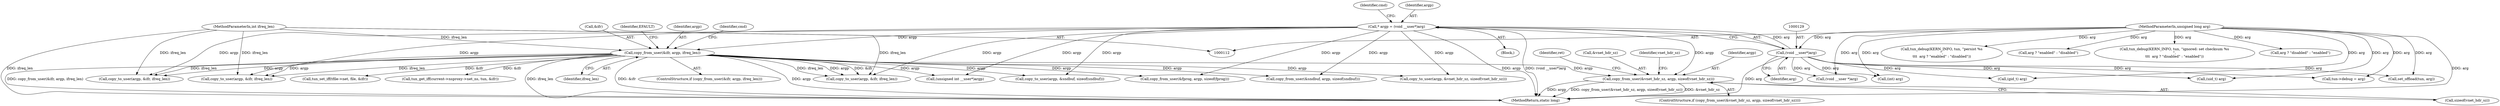 digraph "0_linux_a117dacde0288f3ec60b6e5bcedae8fa37ee0dfc@API" {
"1000539" [label="(Call,copy_from_user(&vnet_hdr_sz, argp, sizeof(vnet_hdr_sz)))"];
"1000126" [label="(Call,* argp = (void __user*)arg)"];
"1000128" [label="(Call,(void __user*)arg)"];
"1000115" [label="(MethodParameterIn,unsigned long arg)"];
"1000147" [label="(Call,copy_from_user(&ifr, argp, ifreq_len))"];
"1000116" [label="(MethodParameterIn,int ifreq_len)"];
"1000139" [label="(Identifier,cmd)"];
"1000325" [label="(Call,(gid_t) arg)"];
"1000497" [label="(Call,copy_from_user(&sndbuf, argp, sizeof(sndbuf)))"];
"1000388" [label="(Call,set_offload(tun, arg))"];
"1000126" [label="(Call,* argp = (void __user*)arg)"];
"1000413" [label="(Call,(void __user *)arg)"];
"1000128" [label="(Call,(void __user*)arg)"];
"1000526" [label="(Call,copy_to_user(argp, &vnet_hdr_sz, sizeof(vnet_hdr_sz)))"];
"1000362" [label="(Call,(int) arg)"];
"1000151" [label="(Identifier,ifreq_len)"];
"1000540" [label="(Call,&vnet_hdr_sz)"];
"1000130" [label="(Identifier,arg)"];
"1000205" [label="(Call,tun_set_iff(tfile->net, file, &ifr))"];
"1000553" [label="(Identifier,vnet_hdr_sz)"];
"1000117" [label="(Block,)"];
"1000295" [label="(Call,tun_debug(KERN_INFO, tun, \"persist %s\n\",\n\t\t\t  arg ? \"enabled\" : \"disabled\"))"];
"1000248" [label="(Call,tun_get_iff(current->nsproxy->net_ns, tun, &ifr))"];
"1000538" [label="(ControlStructure,if (copy_from_user(&vnet_hdr_sz, argp, sizeof(vnet_hdr_sz))))"];
"1000164" [label="(Identifier,cmd)"];
"1000589" [label="(Call,copy_from_user(&fprog, argp, sizeof(fprog)))"];
"1000216" [label="(Call,copy_to_user(argp, &ifr, ifreq_len))"];
"1000147" [label="(Call,copy_from_user(&ifr, argp, ifreq_len))"];
"1000542" [label="(Identifier,argp)"];
"1000309" [label="(Call,(uid_t) arg)"];
"1000148" [label="(Call,&ifr)"];
"1000299" [label="(Call,arg ? \"enabled\" : \"disabled\")"];
"1000146" [label="(ControlStructure,if (copy_from_user(&ifr, argp, ifreq_len)))"];
"1000178" [label="(Call,(unsigned int __user*)argp)"];
"1000539" [label="(Call,copy_from_user(&vnet_hdr_sz, argp, sizeof(vnet_hdr_sz)))"];
"1000127" [label="(Identifier,argp)"];
"1000116" [label="(MethodParameterIn,int ifreq_len)"];
"1000115" [label="(MethodParameterIn,unsigned long arg)"];
"1000272" [label="(Call,tun_debug(KERN_INFO, tun, \"ignored: set checksum %s\n\",\n\t\t\t  arg ? \"disabled\" : \"enabled\"))"];
"1000154" [label="(Identifier,EFAULT)"];
"1000547" [label="(Identifier,ret)"];
"1000261" [label="(Call,copy_to_user(argp, &ifr, ifreq_len))"];
"1000276" [label="(Call,arg ? \"disabled\" : \"enabled\")"];
"1000644" [label="(MethodReturn,static long)"];
"1000150" [label="(Identifier,argp)"];
"1000543" [label="(Call,sizeof(vnet_hdr_sz))"];
"1000484" [label="(Call,copy_to_user(argp, &sndbuf, sizeof(sndbuf)))"];
"1000442" [label="(Call,copy_to_user(argp, &ifr, ifreq_len))"];
"1000379" [label="(Call,tun->debug = arg)"];
"1000539" -> "1000538"  [label="AST: "];
"1000539" -> "1000543"  [label="CFG: "];
"1000540" -> "1000539"  [label="AST: "];
"1000542" -> "1000539"  [label="AST: "];
"1000543" -> "1000539"  [label="AST: "];
"1000547" -> "1000539"  [label="CFG: "];
"1000553" -> "1000539"  [label="CFG: "];
"1000539" -> "1000644"  [label="DDG: &vnet_hdr_sz"];
"1000539" -> "1000644"  [label="DDG: argp"];
"1000539" -> "1000644"  [label="DDG: copy_from_user(&vnet_hdr_sz, argp, sizeof(vnet_hdr_sz))"];
"1000126" -> "1000539"  [label="DDG: argp"];
"1000147" -> "1000539"  [label="DDG: argp"];
"1000126" -> "1000117"  [label="AST: "];
"1000126" -> "1000128"  [label="CFG: "];
"1000127" -> "1000126"  [label="AST: "];
"1000128" -> "1000126"  [label="AST: "];
"1000139" -> "1000126"  [label="CFG: "];
"1000126" -> "1000644"  [label="DDG: argp"];
"1000126" -> "1000644"  [label="DDG: (void __user*)arg"];
"1000128" -> "1000126"  [label="DDG: arg"];
"1000126" -> "1000147"  [label="DDG: argp"];
"1000126" -> "1000178"  [label="DDG: argp"];
"1000126" -> "1000216"  [label="DDG: argp"];
"1000126" -> "1000261"  [label="DDG: argp"];
"1000126" -> "1000442"  [label="DDG: argp"];
"1000126" -> "1000484"  [label="DDG: argp"];
"1000126" -> "1000497"  [label="DDG: argp"];
"1000126" -> "1000526"  [label="DDG: argp"];
"1000126" -> "1000589"  [label="DDG: argp"];
"1000128" -> "1000130"  [label="CFG: "];
"1000129" -> "1000128"  [label="AST: "];
"1000130" -> "1000128"  [label="AST: "];
"1000128" -> "1000644"  [label="DDG: arg"];
"1000115" -> "1000128"  [label="DDG: arg"];
"1000128" -> "1000309"  [label="DDG: arg"];
"1000128" -> "1000325"  [label="DDG: arg"];
"1000128" -> "1000362"  [label="DDG: arg"];
"1000128" -> "1000379"  [label="DDG: arg"];
"1000128" -> "1000388"  [label="DDG: arg"];
"1000128" -> "1000413"  [label="DDG: arg"];
"1000115" -> "1000112"  [label="AST: "];
"1000115" -> "1000644"  [label="DDG: arg"];
"1000115" -> "1000272"  [label="DDG: arg"];
"1000115" -> "1000276"  [label="DDG: arg"];
"1000115" -> "1000295"  [label="DDG: arg"];
"1000115" -> "1000299"  [label="DDG: arg"];
"1000115" -> "1000309"  [label="DDG: arg"];
"1000115" -> "1000325"  [label="DDG: arg"];
"1000115" -> "1000362"  [label="DDG: arg"];
"1000115" -> "1000379"  [label="DDG: arg"];
"1000115" -> "1000388"  [label="DDG: arg"];
"1000115" -> "1000413"  [label="DDG: arg"];
"1000147" -> "1000146"  [label="AST: "];
"1000147" -> "1000151"  [label="CFG: "];
"1000148" -> "1000147"  [label="AST: "];
"1000150" -> "1000147"  [label="AST: "];
"1000151" -> "1000147"  [label="AST: "];
"1000154" -> "1000147"  [label="CFG: "];
"1000164" -> "1000147"  [label="CFG: "];
"1000147" -> "1000644"  [label="DDG: ifreq_len"];
"1000147" -> "1000644"  [label="DDG: &ifr"];
"1000147" -> "1000644"  [label="DDG: argp"];
"1000147" -> "1000644"  [label="DDG: copy_from_user(&ifr, argp, ifreq_len)"];
"1000116" -> "1000147"  [label="DDG: ifreq_len"];
"1000147" -> "1000178"  [label="DDG: argp"];
"1000147" -> "1000205"  [label="DDG: &ifr"];
"1000147" -> "1000216"  [label="DDG: argp"];
"1000147" -> "1000216"  [label="DDG: ifreq_len"];
"1000147" -> "1000248"  [label="DDG: &ifr"];
"1000147" -> "1000261"  [label="DDG: argp"];
"1000147" -> "1000261"  [label="DDG: ifreq_len"];
"1000147" -> "1000442"  [label="DDG: argp"];
"1000147" -> "1000442"  [label="DDG: &ifr"];
"1000147" -> "1000442"  [label="DDG: ifreq_len"];
"1000147" -> "1000484"  [label="DDG: argp"];
"1000147" -> "1000497"  [label="DDG: argp"];
"1000147" -> "1000526"  [label="DDG: argp"];
"1000147" -> "1000589"  [label="DDG: argp"];
"1000116" -> "1000112"  [label="AST: "];
"1000116" -> "1000644"  [label="DDG: ifreq_len"];
"1000116" -> "1000216"  [label="DDG: ifreq_len"];
"1000116" -> "1000261"  [label="DDG: ifreq_len"];
"1000116" -> "1000442"  [label="DDG: ifreq_len"];
}
